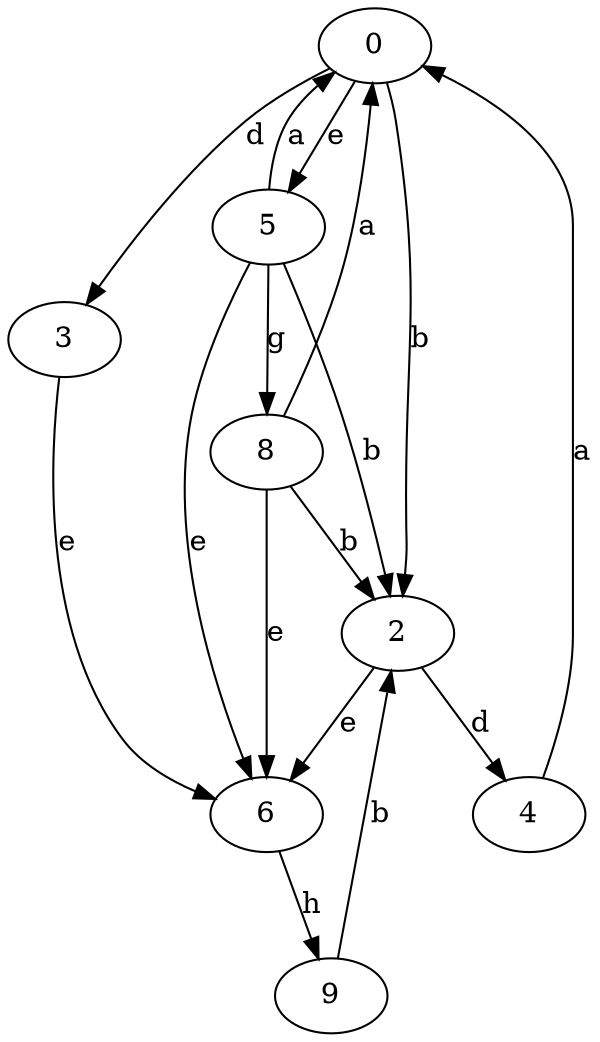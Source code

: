 strict digraph  {
0;
2;
3;
4;
5;
6;
8;
9;
0 -> 2  [label=b];
0 -> 3  [label=d];
0 -> 5  [label=e];
2 -> 4  [label=d];
2 -> 6  [label=e];
3 -> 6  [label=e];
4 -> 0  [label=a];
5 -> 0  [label=a];
5 -> 2  [label=b];
5 -> 6  [label=e];
5 -> 8  [label=g];
6 -> 9  [label=h];
8 -> 0  [label=a];
8 -> 2  [label=b];
8 -> 6  [label=e];
9 -> 2  [label=b];
}
